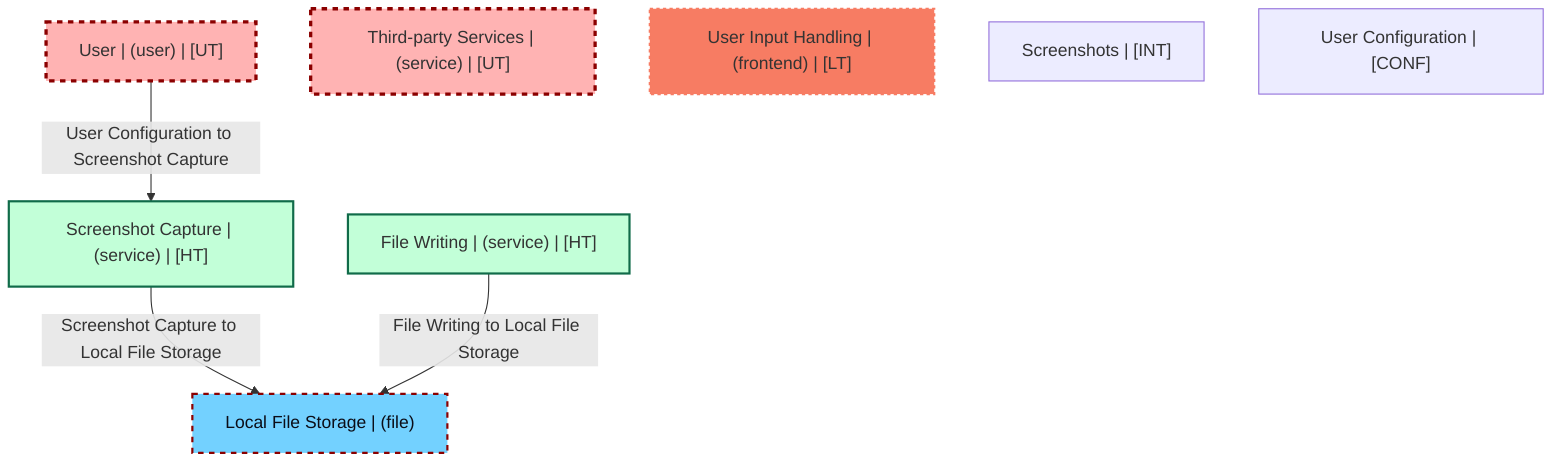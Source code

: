 graph TB
  node_01F8M6V7Z6F4K8Z8N9D3D5F4GG["User | (user) | [UT]"]:::untrusted
  node_01F8M6V7Z6F4K8Z8N9D3D5F4GH["Third-party Services | (service) | [UT]"]:::untrusted
  node_01F8M6V7Z6F4K8Z8N9D3D5F4GC["Screenshot Capture | (service) | [HT]"]:::highTrust
  node_01F8M6V7Z6F4K8Z8N9D3D5F4GD["File Writing | (service) | [HT]"]:::highTrust
  node_01F8M6V7Z6F4K8Z8N9D3D5F4GE["User Input Handling | (frontend) | [LT]"]:::lowTrust
  node_01F8M6V7Z6F4K8Z8N9D3D5F4GF["Local File Storage | (file)"]:::dataStore
  node_01F8M6V7Z6F4K8Z8N9D3D5F4GA["Screenshots | [INT]"]:::dataAsset,internal
  node_01F8M6V7Z6F4K8Z8N9D3D5F4GB["User Configuration | [CONF]"]:::dataAsset,confidential

  node_01F8M6V7Z6F4K8Z8N9D3D5F4GG -->|User Configuration to Screenshot Capture| node_01F8M6V7Z6F4K8Z8N9D3D5F4GC:::encryptedFlow
  node_01F8M6V7Z6F4K8Z8N9D3D5F4GC -->|Screenshot Capture to Local File Storage| node_01F8M6V7Z6F4K8Z8N9D3D5F4GF:::unencryptedFlow
  node_01F8M6V7Z6F4K8Z8N9D3D5F4GD -->|File Writing to Local File Storage| node_01F8M6V7Z6F4K8Z8N9D3D5F4GF:::unencryptedFlow

  classDef externalEntity fill:#FFB3B3,stroke:#8B0000,stroke-width:2px,color:#0B0D17
  classDef process fill:#C2FFD8,stroke:#106B49,stroke-width:2px,color:#0B0D17
  classDef dataStore fill:#73d1ff,stroke:#29ABE2,stroke-width:2px,color:#0B0D17
  classDef dataAsset fill:#ffa1ad,stroke:#A259FF,stroke-width:2px,color:#0B0D17
  classDef untrusted fill:#FFB3B3,stroke:#8B0000,stroke-width:3px,stroke-dasharray:5 5
  classDef lowTrust fill:#f77c63,stroke:#f77c63,stroke-width:2px,stroke-dasharray:3 3
  classDef mediumTrust fill:#FFF2B3,stroke:#7A6300,stroke-width:2px
  classDef highTrust fill:#C2FFD8,stroke:#106B49,stroke-width:2px
  classDef veryHighTrust fill:#36FF8F,stroke:#36FF8F,stroke-width:3px
  classDef public fill:#C2FFD8,stroke:#106B49,stroke-width:1px
  classDef internal fill:#FFF2B3,stroke:#7A6300,stroke-width:1px
  classDef confidential fill:#FFB3B3,stroke:#8B0000,stroke-width:2px
  classDef restricted fill:#8B0000,stroke:#8B0000,stroke-width:3px
  classDef pii fill:#ffa1ad,stroke:#A259FF,stroke-width:2px
  classDef pci fill:#8B0000,stroke:#8B0000,stroke-width:3px
  classDef phi fill:#ffa1ad,stroke:#A259FF,stroke-width:3px
  classDef encryptedFlow stroke:#106B49,stroke-width:2px
  classDef unencryptedFlow stroke:#8B0000,stroke-width:2px,stroke-dasharray:5 5
  classDef authenticatedFlow stroke:#29ABE2,stroke-width:2px
  classDef trustBoundary fill:transparent,stroke:#2E3440,stroke-width:3px,stroke-dasharray:10 5